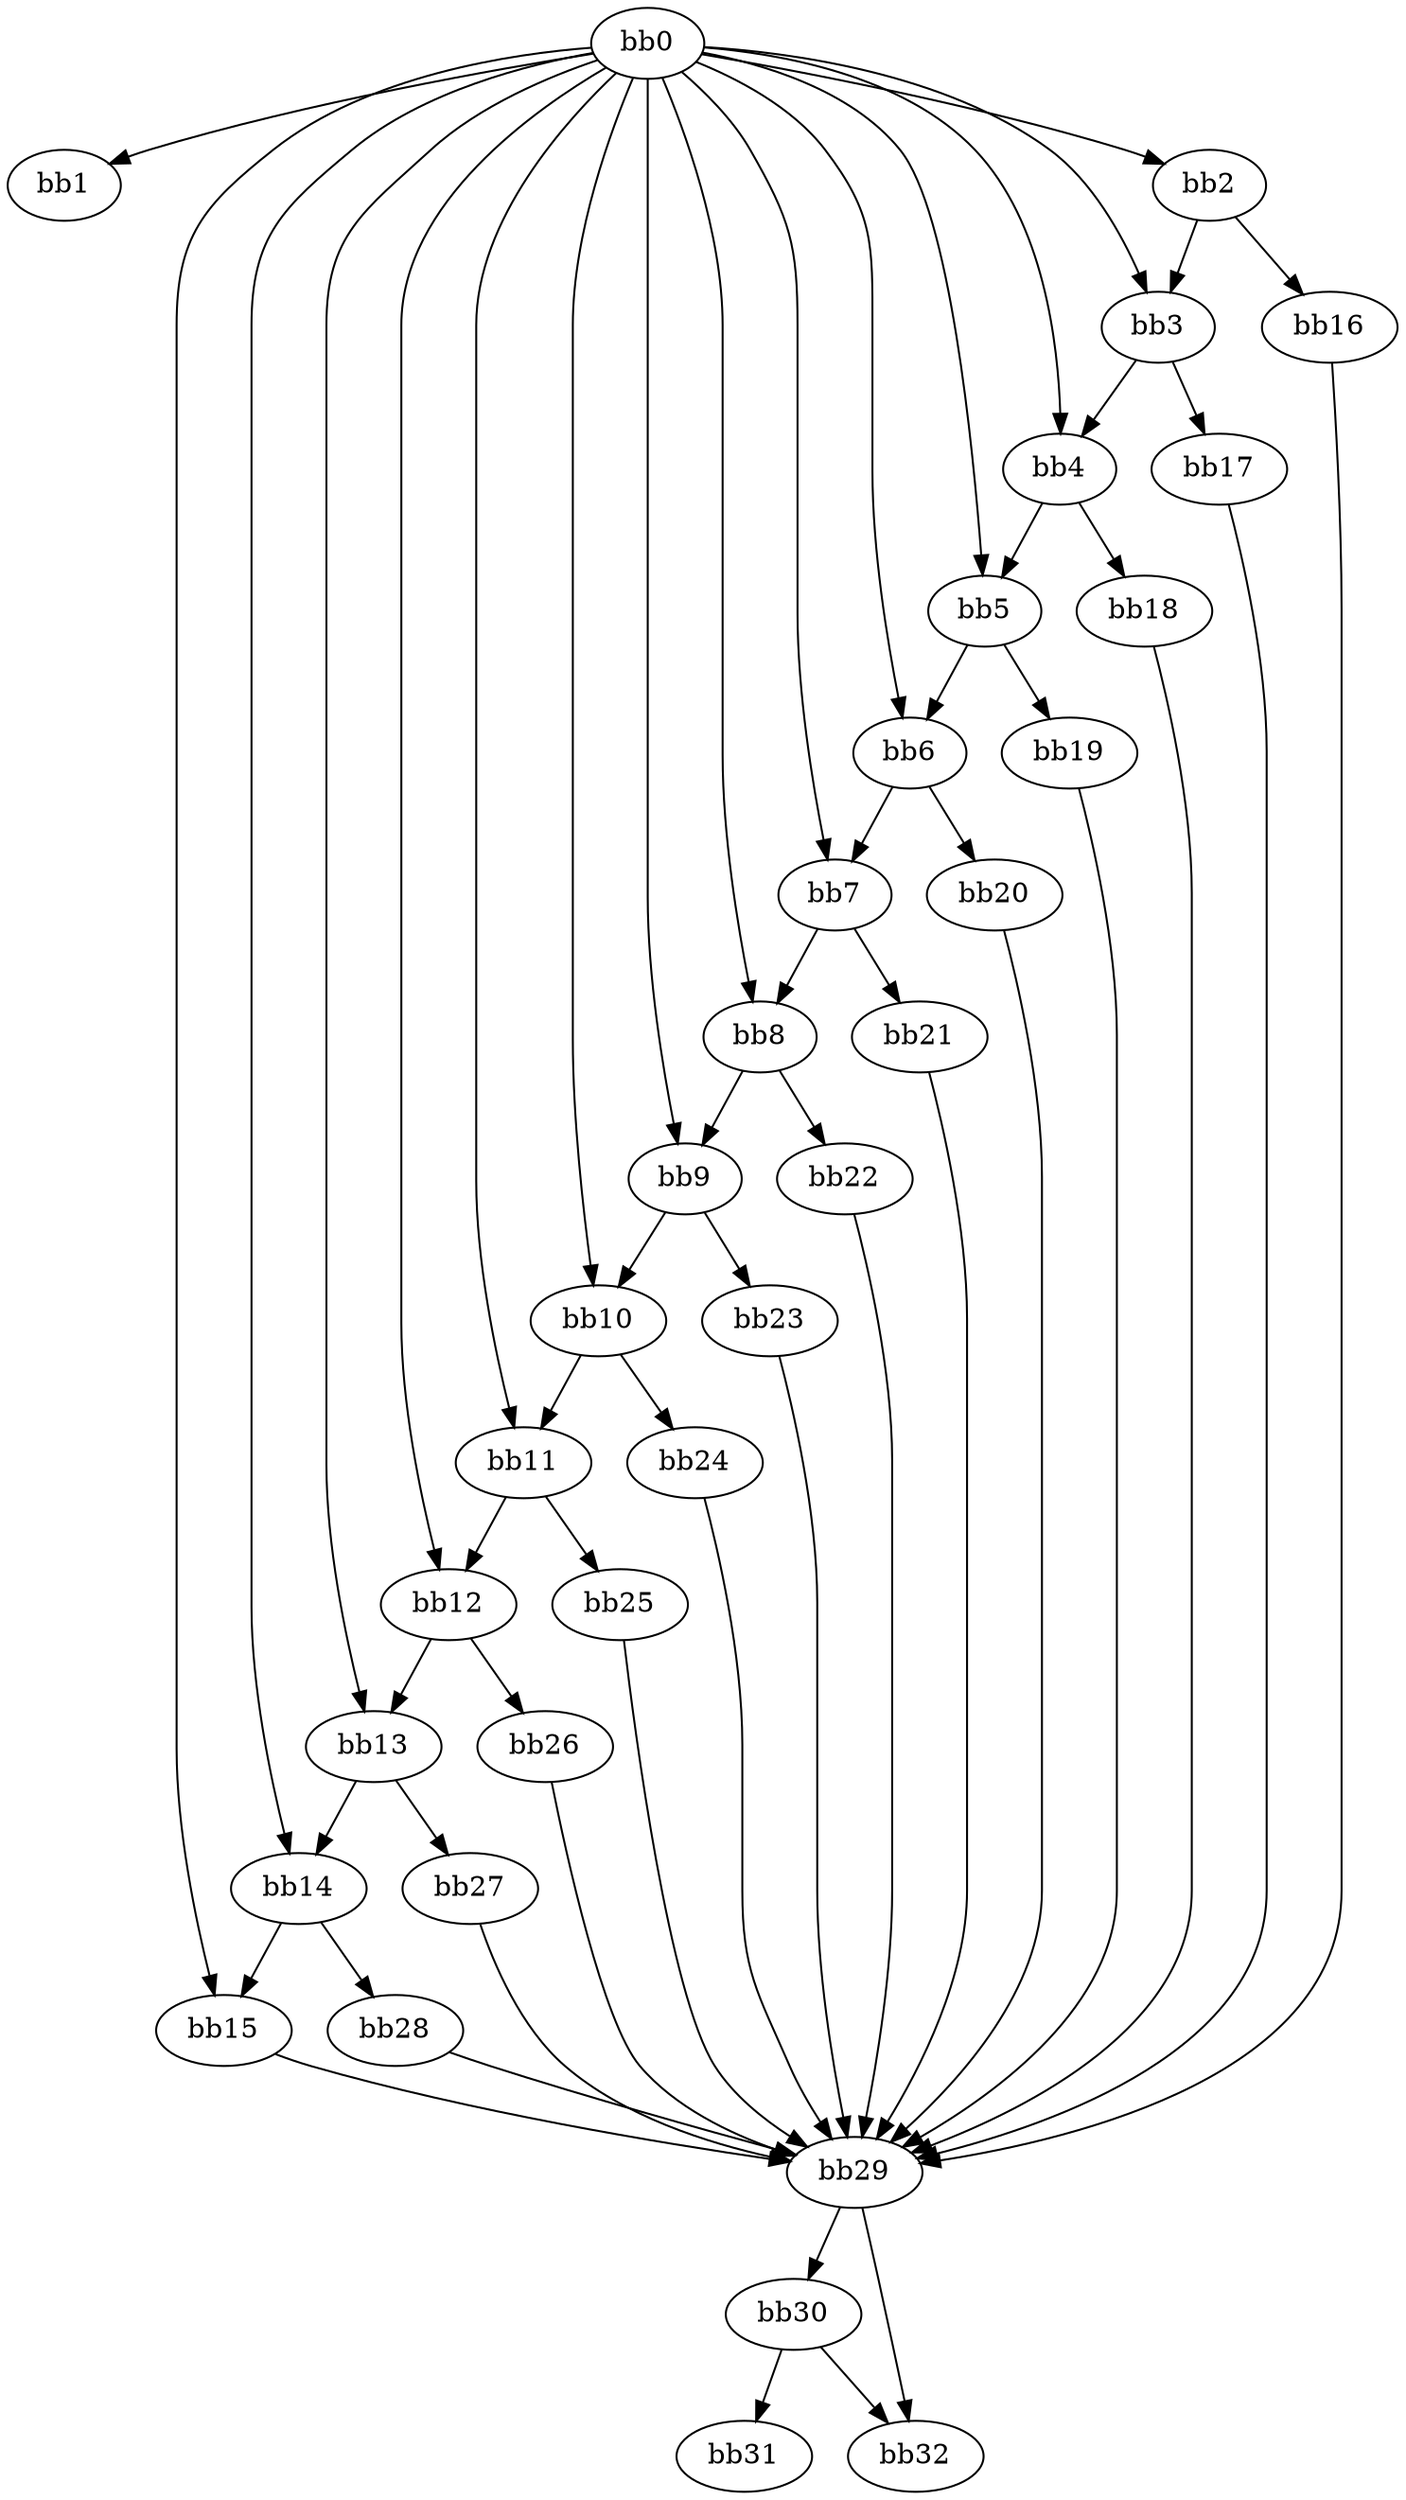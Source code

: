digraph {
    0 [ label = "bb0\l" ]
    1 [ label = "bb1\l" ]
    2 [ label = "bb2\l" ]
    3 [ label = "bb3\l" ]
    4 [ label = "bb4\l" ]
    5 [ label = "bb5\l" ]
    6 [ label = "bb6\l" ]
    7 [ label = "bb7\l" ]
    8 [ label = "bb8\l" ]
    9 [ label = "bb9\l" ]
    10 [ label = "bb10\l" ]
    11 [ label = "bb11\l" ]
    12 [ label = "bb12\l" ]
    13 [ label = "bb13\l" ]
    14 [ label = "bb14\l" ]
    15 [ label = "bb15\l" ]
    16 [ label = "bb16\l" ]
    17 [ label = "bb17\l" ]
    18 [ label = "bb18\l" ]
    19 [ label = "bb19\l" ]
    20 [ label = "bb20\l" ]
    21 [ label = "bb21\l" ]
    22 [ label = "bb22\l" ]
    23 [ label = "bb23\l" ]
    24 [ label = "bb24\l" ]
    25 [ label = "bb25\l" ]
    26 [ label = "bb26\l" ]
    27 [ label = "bb27\l" ]
    28 [ label = "bb28\l" ]
    29 [ label = "bb29\l" ]
    30 [ label = "bb30\l" ]
    31 [ label = "bb31\l" ]
    32 [ label = "bb32\l" ]
    0 -> 1 [ ]
    0 -> 2 [ ]
    0 -> 3 [ ]
    0 -> 4 [ ]
    0 -> 5 [ ]
    0 -> 6 [ ]
    0 -> 7 [ ]
    0 -> 8 [ ]
    0 -> 9 [ ]
    0 -> 10 [ ]
    0 -> 11 [ ]
    0 -> 12 [ ]
    0 -> 13 [ ]
    0 -> 14 [ ]
    0 -> 15 [ ]
    2 -> 3 [ ]
    2 -> 16 [ ]
    3 -> 4 [ ]
    3 -> 17 [ ]
    4 -> 5 [ ]
    4 -> 18 [ ]
    5 -> 6 [ ]
    5 -> 19 [ ]
    6 -> 7 [ ]
    6 -> 20 [ ]
    7 -> 8 [ ]
    7 -> 21 [ ]
    8 -> 9 [ ]
    8 -> 22 [ ]
    9 -> 10 [ ]
    9 -> 23 [ ]
    10 -> 11 [ ]
    10 -> 24 [ ]
    11 -> 12 [ ]
    11 -> 25 [ ]
    12 -> 13 [ ]
    12 -> 26 [ ]
    13 -> 14 [ ]
    13 -> 27 [ ]
    14 -> 15 [ ]
    14 -> 28 [ ]
    15 -> 29 [ ]
    16 -> 29 [ ]
    17 -> 29 [ ]
    18 -> 29 [ ]
    19 -> 29 [ ]
    20 -> 29 [ ]
    21 -> 29 [ ]
    22 -> 29 [ ]
    23 -> 29 [ ]
    24 -> 29 [ ]
    25 -> 29 [ ]
    26 -> 29 [ ]
    27 -> 29 [ ]
    28 -> 29 [ ]
    29 -> 30 [ ]
    29 -> 32 [ ]
    30 -> 31 [ ]
    30 -> 32 [ ]
}

